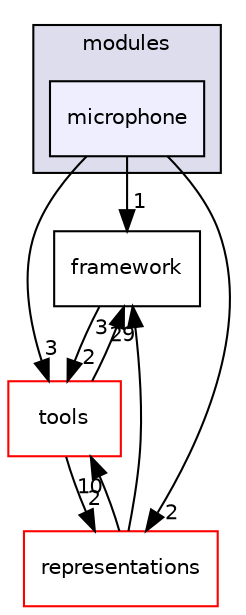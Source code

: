 digraph "source/dnt/modules/microphone" {
  compound=true
  node [ fontsize="10", fontname="Helvetica"];
  edge [ labelfontsize="10", labelfontname="Helvetica"];
  subgraph clusterdir_ad53b0f4bec322963e2f3b44cd4ccbea {
    graph [ bgcolor="#ddddee", pencolor="black", label="modules" fontname="Helvetica", fontsize="10", URL="dir_ad53b0f4bec322963e2f3b44cd4ccbea.html"]
  dir_5977ef83b3eb887778aeb12745b20a8c [shape=box, label="microphone", style="filled", fillcolor="#eeeeff", pencolor="black", URL="dir_5977ef83b3eb887778aeb12745b20a8c.html"];
  }
  dir_d108a8a52eeac75b0e597769f03f48e5 [shape=box label="framework" URL="dir_d108a8a52eeac75b0e597769f03f48e5.html"];
  dir_5d0042f909018ce5a6e6ef6ccdf4504c [shape=box label="tools" fillcolor="white" style="filled" color="red" URL="dir_5d0042f909018ce5a6e6ef6ccdf4504c.html"];
  dir_ffe3ad53f1ced0e013eef8ad4adffcb5 [shape=box label="representations" fillcolor="white" style="filled" color="red" URL="dir_ffe3ad53f1ced0e013eef8ad4adffcb5.html"];
  dir_5977ef83b3eb887778aeb12745b20a8c->dir_d108a8a52eeac75b0e597769f03f48e5 [headlabel="1", labeldistance=1.5 headhref="dir_000014_000003.html"];
  dir_5977ef83b3eb887778aeb12745b20a8c->dir_5d0042f909018ce5a6e6ef6ccdf4504c [headlabel="3", labeldistance=1.5 headhref="dir_000014_000037.html"];
  dir_5977ef83b3eb887778aeb12745b20a8c->dir_ffe3ad53f1ced0e013eef8ad4adffcb5 [headlabel="2", labeldistance=1.5 headhref="dir_000014_000027.html"];
  dir_d108a8a52eeac75b0e597769f03f48e5->dir_5d0042f909018ce5a6e6ef6ccdf4504c [headlabel="2", labeldistance=1.5 headhref="dir_000003_000037.html"];
  dir_5d0042f909018ce5a6e6ef6ccdf4504c->dir_d108a8a52eeac75b0e597769f03f48e5 [headlabel="3", labeldistance=1.5 headhref="dir_000037_000003.html"];
  dir_5d0042f909018ce5a6e6ef6ccdf4504c->dir_ffe3ad53f1ced0e013eef8ad4adffcb5 [headlabel="2", labeldistance=1.5 headhref="dir_000037_000027.html"];
  dir_ffe3ad53f1ced0e013eef8ad4adffcb5->dir_d108a8a52eeac75b0e597769f03f48e5 [headlabel="29", labeldistance=1.5 headhref="dir_000027_000003.html"];
  dir_ffe3ad53f1ced0e013eef8ad4adffcb5->dir_5d0042f909018ce5a6e6ef6ccdf4504c [headlabel="10", labeldistance=1.5 headhref="dir_000027_000037.html"];
}
